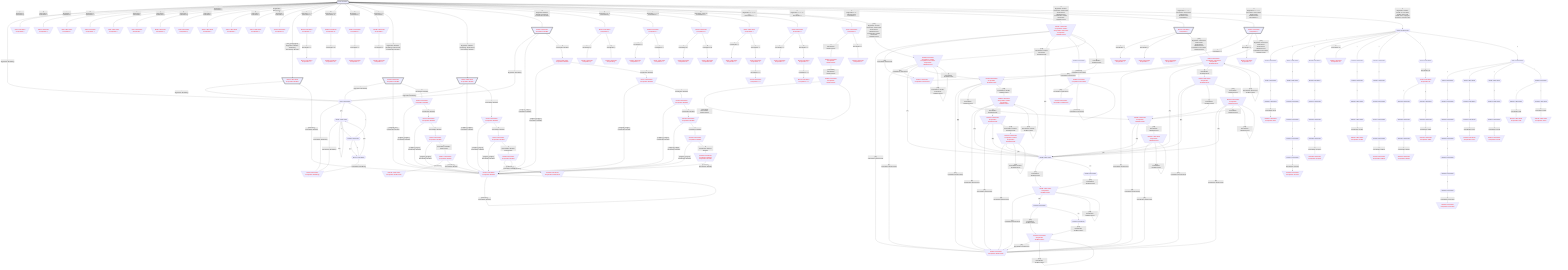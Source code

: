 flowchart
classDef c0001 color:#FF0000;
classDef c0010 stroke-dasharray: 10 10;
classDef c0011 stroke-dasharray: 10 10,color:#FF0000;
classDef c0100 fill:#BB66EE;
classDef c0101 fill:#BB66EE,color:#FF0000;
classDef c0110 fill:#BB66EE,stroke-dasharray: 10 10;
classDef c0111 fill:#BB66EE,stroke-dasharray: 10 10,color:#FF0000;
classDef c1000 stroke:#333,stroke-width:4px;
classDef c1001 stroke:#333,stroke-width:4px,color:#FF0000;
classDef c1010 stroke:#333,stroke-width:4px,stroke-dasharray: 10 10;
classDef c1011 stroke:#333,stroke-width:4px,stroke-dasharray: 10 10,color:#FF0000;
classDef c1100 stroke:#333,stroke-width:4px,fill:#BB66EE;
classDef c1101 stroke:#333,stroke-width:4px,fill:#BB66EE,color:#FF0000;
classDef c1110 stroke:#333,stroke-width:4px,fill:#BB66EE,stroke-dasharray: 10 10;
classDef c1111 stroke:#333,stroke-width:4px,fill:#BB66EE,stroke-dasharray: 10 10,color:#FF0000;
DFA0{{"DFA0 wholeStart"}}
class DFA0 c1000;
DFA1{{"DFA1 1 NFA States"}}
DFA2[\"DFA2 1 NFA States
AcceptToken '}'"/]
class DFA2 c0001;
DFA3[\"DFA3 1 NFA States
AcceptToken '{'"/]
class DFA3 c0001;
DFA4[\"DFA4 1 NFA States
AcceptToken ':'"/]
class DFA4 c0001;
DFA5[\"DFA5 1 NFA States
AcceptToken '?'"/]
class DFA5 c0001;
DFA6[\"DFA6 1 NFA States
AcceptToken '~'"/]
class DFA6 c0001;
DFA7[\"DFA7 1 NFA States
AcceptToken '.'"/]
class DFA7 c0001;
DFA8[\"DFA8 1 NFA States
AcceptToken ']'"/]
class DFA8 c0001;
DFA9[\"DFA9 1 NFA States
AcceptToken '['"/]
class DFA9 c0001;
DFA10[\"DFA10 1 NFA States
AcceptToken ';'"/]
class DFA10 c0001;
DFA11[\"DFA11 1 NFA States
AcceptToken ','"/]
class DFA11 c0001;
DFA12[\"DFA12 1 NFA States
AcceptToken ')'"/]
class DFA12 c0001;
DFA13[\"DFA13 1 NFA States
AcceptToken '('"/]
class DFA13 c0001;
DFA14[\"DFA14 2 NFA States
AcceptToken 'identifier'"/]
class DFA14 c1001;
DFA15[\"DFA15 2 NFA States
AcceptToken '='"/]
class DFA15 c0001;
DFA16[\"DFA16 2 NFA States
AcceptToken '%'"/]
class DFA16 c0001;
DFA17[\"DFA17 2 NFA States
AcceptToken '*'"/]
class DFA17 c0001;
DFA18[\"DFA18 2 NFA States
AcceptToken '!'"/]
class DFA18 c0001;
DFA19[\"DFA19 3 NFA States
AcceptToken 'identifier'"/]
class DFA19 c1001;
DFA20[\"DFA20 3 NFA States
AcceptToken 'identifier'"/]
class DFA20 c1001;
DFA21[\"DFA21 3 NFA States
AcceptToken 'identifier'"/]
class DFA21 c1001;
DFA22[\"DFA22 3 NFA States
AcceptToken '|'"/]
class DFA22 c0001;
DFA23[\"DFA23 3 NFA States
AcceptToken '^'"/]
class DFA23 c0001;
DFA24[\"DFA24 3 NFA States
AcceptToken '&'"/]
class DFA24 c0001;
DFA25[\"DFA25 4 NFA States
AcceptToken '>'"/]
class DFA25 c0001;
DFA26[\"DFA26 4 NFA States
AcceptToken '<'"/]
class DFA26 c0001;
DFA27[\"DFA27 3 NFA States
AcceptToken '/'"/]
class DFA27 c0001;
DFA28[\"DFA28 5 NFA States
AcceptToken 'number'
AcceptToken 'intConstant'
AcceptToken 'doubleConstant'"/]
class DFA28 c0001;
DFA29[\"DFA29 7 NFA States
AcceptToken 'number'
AcceptToken 'intConstant'
AcceptToken 'doubleConstant'"/]
class DFA29 c0001;
DFA30[\"DFA30 7 NFA States
AcceptToken '-'"/]
class DFA30 c1001;
DFA31[\"DFA31 7 NFA States
AcceptToken '+'"/]
class DFA31 c1001;
DFA32{{"DFA32 14 NFA States"}}
DFA33[\"DFA33 1 NFA States
AcceptToken 'literalString'"/]
class DFA33 c0001;
DFA34{{"DFA34 1 NFA States"}}
DFA35{{"DFA35 1 NFA States"}}
DFA36[\"DFA36 1 NFA States
AcceptToken 'identifier'"/]
class DFA36 c0001;
DFA37[\"DFA37 1 NFA States
AcceptToken '=='"/]
class DFA37 c0001;
DFA38[\"DFA38 1 NFA States
AcceptToken '%='"/]
class DFA38 c0001;
DFA39[\"DFA39 1 NFA States
AcceptToken '*='"/]
class DFA39 c0001;
DFA40[\"DFA40 1 NFA States
AcceptToken '!='"/]
class DFA40 c0001;
DFA41[\"DFA41 2 NFA States
AcceptToken 'identifier'"/]
class DFA41 c0001;
DFA42[\"DFA42 2 NFA States
AcceptToken 'identifier'"/]
class DFA42 c0001;
DFA43[\"DFA43 2 NFA States
AcceptToken 'identifier'"/]
class DFA43 c0001;
DFA44[\"DFA44 1 NFA States
AcceptToken '|='"/]
class DFA44 c0001;
DFA45[\"DFA45 1 NFA States
AcceptToken '||'"/]
class DFA45 c0001;
DFA46[\"DFA46 1 NFA States
AcceptToken '^='"/]
class DFA46 c0001;
DFA47[\"DFA47 1 NFA States
AcceptToken '^^'"/]
class DFA47 c0001;
DFA48[\"DFA48 1 NFA States
AcceptToken '&='"/]
class DFA48 c0001;
DFA49[\"DFA49 1 NFA States
AcceptToken '&&'"/]
class DFA49 c0001;
DFA50[\"DFA50 1 NFA States
AcceptToken '>='"/]
class DFA50 c0001;
DFA51[\"DFA51 2 NFA States
AcceptToken '>>'"/]
class DFA51 c0001;
DFA52[\"DFA52 1 NFA States
AcceptToken '<='"/]
class DFA52 c0001;
DFA53[\"DFA53 2 NFA States
AcceptToken '<<'"/]
class DFA53 c0001;
DFA54[\"DFA54 1 NFA States
AcceptToken 'inlineComment'"/]
class DFA54 c0001;
DFA55[\"DFA55 1 NFA States
AcceptToken '/='"/]
class DFA55 c0001;
DFA56[\"DFA56 1 NFA States
AcceptToken 'floatConstant'"/]
class DFA56 c0001;
DFA57[\"DFA57 1 NFA States
AcceptToken 'uintConstant'"/]
class DFA57 c0001;
DFA58{{"DFA58 2 NFA States"}}
DFA59[\"DFA59 3 NFA States
AcceptToken 'doubleConstant'"/]
class DFA59 c0001;
DFA60{{"DFA60 2 NFA States"}}
DFA61[\"DFA61 1 NFA States
AcceptToken '-='"/]
class DFA61 c0001;
DFA62[\"DFA62 1 NFA States
AcceptToken '--'"/]
class DFA62 c0001;
DFA63[\"DFA63 4 NFA States
AcceptToken 'intConstant'
AcceptToken 'doubleConstant'"/]
class DFA63 c0001;
DFA64[\"DFA64 1 NFA States
AcceptToken '+='"/]
class DFA64 c0001;
DFA65[\"DFA65 1 NFA States
AcceptToken '++'"/]
class DFA65 c0001;
DFA66{{"DFA66 1 NFA States"}}
DFA67{{"DFA67 1 NFA States"}}
DFA68{{"DFA68 1 NFA States"}}
DFA69[\"DFA69 1 NFA States
AcceptToken '##'"/]
class DFA69 c0001;
DFA70{{"DFA70 1 NFA States"}}
DFA71{{"DFA71 1 NFA States"}}
DFA72{{"DFA72 3 NFA States"}}
DFA73{{"DFA73 5 NFA States"}}
DFA74{{"DFA74 1 NFA States"}}
DFA75[\"DFA75 2 NFA States
AcceptToken 'identifier'"/]
class DFA75 c0001;
DFA76[\"DFA76 2 NFA States
AcceptToken 'identifier'"/]
class DFA76 c0001;
DFA77[\"DFA77 2 NFA States
AcceptToken 'identifier'"/]
class DFA77 c0001;
DFA78[\"DFA78 1 NFA States
AcceptToken '>>='"/]
class DFA78 c0001;
DFA79[\"DFA79 1 NFA States
AcceptToken '<<='"/]
class DFA79 c0001;
DFA80[\"DFA80 1 NFA States
AcceptToken 'inlineComment'"/]
class DFA80 c0001;
DFA81[\"DFA81 2 NFA States
AcceptToken 'doubleConstant'"/]
class DFA81 c0001;
DFA82{{"DFA82 2 NFA States"}}
DFA83[\"DFA83 2 NFA States
AcceptToken 'doubleConstant'"/]
class DFA83 c0001;
DFA84[\"DFA84 3 NFA States
AcceptToken 'number'
AcceptToken 'doubleConstant'"/]
class DFA84 c0001;
DFA85[\"DFA85 2 NFA States
AcceptToken 'intConstant'"/]
class DFA85 c0001;
DFA86[\"DFA86 2 NFA States
AcceptToken 'doubleConstant'"/]
class DFA86 c0001;
DFA87{{"DFA87 1 NFA States"}}
DFA88{{"DFA88 1 NFA States"}}
DFA89{{"DFA89 1 NFA States"}}
DFA90{{"DFA90 1 NFA States"}}
DFA91{{"DFA91 1 NFA States"}}
DFA92[\"DFA92 3 NFA States
AcceptToken '#if'"/]
class DFA92 c0001;
DFA93{{"DFA93 1 NFA States"}}
DFA94{{"DFA94 1 NFA States"}}
DFA95{{"DFA95 1 NFA States"}}
DFA96{{"DFA96 2 NFA States"}}
DFA97[\"DFA97 2 NFA States
AcceptToken 'identifier'"/]
class DFA97 c0001;
DFA98[\"DFA98 2 NFA States
AcceptToken 'identifier'"/]
class DFA98 c0001;
DFA99[\"DFA99 2 NFA States
AcceptToken 'identifier'"/]
class DFA99 c0001;
DFA100{{"DFA100 2 NFA States"}}
DFA101[\"DFA101 2 NFA States
AcceptToken 'doubleConstant'"/]
class DFA101 c0001;
DFA102[\"DFA102 3 NFA States
AcceptToken 'doubleConstant'"/]
class DFA102 c0001;
DFA103[\"DFA103 1 NFA States
AcceptToken 'uintConstant'"/]
class DFA103 c0001;
DFA104[\"DFA104 2 NFA States
AcceptToken 'doubleConstant'"/]
class DFA104 c0001;
DFA105{{"DFA105 1 NFA States"}}
DFA106{{"DFA106 1 NFA States"}}
DFA107{{"DFA107 1 NFA States"}}
DFA108{{"DFA108 1 NFA States"}}
DFA109{{"DFA109 1 NFA States"}}
DFA110{{"DFA110 1 NFA States"}}
DFA111{{"DFA111 1 NFA States"}}
DFA112{{"DFA112 1 NFA States"}}
DFA113{{"DFA113 1 NFA States"}}
DFA114{{"DFA114 1 NFA States"}}
DFA115{{"DFA115 1 NFA States"}}
DFA116{{"DFA116 1 NFA States"}}
DFA117[\"DFA117 2 NFA States
AcceptToken 'identifier'"/]
class DFA117 c0001;
DFA118[\"DFA118 1 NFA States
AcceptToken 'boolConstant'"/]
class DFA118 c0001;
DFA119[\"DFA119 2 NFA States
AcceptToken 'identifier'"/]
class DFA119 c0001;
DFA120[\"DFA120 2 NFA States
AcceptToken 'doubleConstant'"/]
class DFA120 c0001;
DFA121{{"DFA121 2 NFA States"}}
DFA122[\"DFA122 3 NFA States
AcceptToken 'number'
AcceptToken 'doubleConstant'"/]
class DFA122 c0001;
DFA123[\"DFA123 1 NFA States
AcceptToken '#line'"/]
class DFA123 c0001;
DFA124{{"DFA124 1 NFA States"}}
DFA125{{"DFA125 1 NFA States"}}
DFA126{{"DFA126 1 NFA States"}}
DFA127{{"DFA127 1 NFA States"}}
DFA128{{"DFA128 1 NFA States"}}
DFA129{{"DFA129 1 NFA States"}}
DFA130{{"DFA130 1 NFA States"}}
DFA131{{"DFA131 1 NFA States"}}
DFA132{{"DFA132 1 NFA States"}}
DFA133[\"DFA133 1 NFA States
AcceptToken '#elif'"/]
class DFA133 c0001;
DFA134[\"DFA134 1 NFA States
AcceptToken '#else'"/]
class DFA134 c0001;
DFA135[\"DFA135 1 NFA States
AcceptToken 'boolConstant'"/]
class DFA135 c0001;
DFA136[\"DFA136 2 NFA States
AcceptToken 'identifier'"/]
class DFA136 c0001;
DFA137{{"DFA137 1 NFA States"}}
DFA138{{"DFA138 1 NFA States"}}
DFA139[\"DFA139 1 NFA States
AcceptToken '#undef'"/]
class DFA139 c0001;
DFA140{{"DFA140 1 NFA States"}}
DFA141{{"DFA141 1 NFA States"}}
DFA142[\"DFA142 1 NFA States
AcceptToken '#ifdef'"/]
class DFA142 c0001;
DFA143{{"DFA143 1 NFA States"}}
DFA144[\"DFA144 1 NFA States
AcceptToken '#error'"/]
class DFA144 c0001;
DFA145[\"DFA145 1 NFA States
AcceptToken '#endif'"/]
class DFA145 c0001;
DFA146[\"DFA146 2 NFA States
AcceptToken 'defined'
AcceptToken 'identifier'"/]
class DFA146 c0001;
DFA147{{"DFA147 1 NFA States"}}
DFA148[\"DFA148 1 NFA States
AcceptToken '#pragma'"/]
class DFA148 c0001;
DFA149[\"DFA149 1 NFA States
AcceptToken '#define'"/]
class DFA149 c0001;
DFA150[\"DFA150 1 NFA States
AcceptToken '#ifndef'"/]
class DFA150 c0001;
DFA151{{"DFA151 1 NFA States"}}
DFA152[\"DFA152 1 NFA States
AcceptToken '#version'"/]
class DFA152 c0001;
DFA153{{"DFA153 1 NFA States"}}
DFA154{{"DFA154 1 NFA States"}}
DFA155[\"DFA155 1 NFA States
AcceptToken '#extension'"/]
class DFA155 c0001;
DFA0 -->|"#34;
BeginToken 'literalString' "|DFA1
DFA0 -->|"}
BeginToken '}' 
ExtendToken '}' "|DFA2
DFA0 -->|"#92;{
BeginToken '{' 
ExtendToken '{' "|DFA3
DFA0 -->|":
BeginToken ':' 
ExtendToken ':' "|DFA4
DFA0 -->|"#92;?
BeginToken '?' 
ExtendToken '?' "|DFA5
DFA0 -->|"~
BeginToken '~' 
ExtendToken '~' "|DFA6
DFA0 -->|"#92;.
BeginToken '.' 
ExtendToken '.' "|DFA7
DFA0 -->|"]
BeginToken ']' 
ExtendToken ']' "|DFA8
DFA0 -->|"#92;[
BeginToken '[' 
ExtendToken '[' "|DFA9
DFA0 -->|";
BeginToken ';' 
ExtendToken ';' "|DFA10
DFA0 -->|",
BeginToken ',' 
ExtendToken ',' "|DFA11
DFA0 -->|"#92;)
BeginToken ')' 
ExtendToken ')' "|DFA12
DFA0 -->|"#92;(
BeginToken '(' 
ExtendToken '(' "|DFA13
DFA0 -->|"[A-Z]_[a-c]e[g-s][u-z]
BeginToken 'identifier' 'literalString' 
ExtendToken 'identifier' "|DFA14
DFA0 -->|"=
BeginToken '==' '=' 
ExtendToken '=' "|DFA15
DFA0 -->|"%
BeginToken '%' '%=' 
ExtendToken '%' "|DFA16
DFA0 -->|"#92;#42;
BeginToken '#42;' '#42;=' 
ExtendToken '#42;' "|DFA17
DFA0 -->|"!
BeginToken '!' '!=' 
ExtendToken '!' "|DFA18
DFA0 -->|"f
BeginToken 'identifier' 'literalString' 'boolConstant' 
ExtendToken 'identifier' "|DFA19
DFA0 -->|"t
BeginToken 'identifier' 'literalString' 'boolConstant' 
ExtendToken 'identifier' "|DFA20
DFA0 -->|"d
BeginToken 'defined' 'identifier' 'literalString' 
ExtendToken 'identifier' "|DFA21
DFA0 -->|"#92;|
BeginToken '|' '||' '|=' 
ExtendToken '|' "|DFA22
DFA0 -->|"^
BeginToken '^' '^^' '^=' 
ExtendToken '^' "|DFA23
DFA0 -->|"&
BeginToken '&' '&&' '&=' 
ExtendToken '&' "|DFA24
DFA0 -->|">
BeginToken '>>' '>' '>=' '>>=' 
ExtendToken '>' "|DFA25
DFA0 -->|"#92;<
BeginToken '<<' '<' '<=' '<<=' 
ExtendToken '<' "|DFA26
DFA0 -->|"#92;/
BeginToken '/' '/=' 'inlineComment' 
ExtendToken '/' "|DFA27
DFA0 -->|"[1-9]
BeginToken 'number' 'intConstant' 'uintConstant' 'floatConstant' 'doubleConstant' 
ExtendToken 'number' 'intConstant' 'doubleConstant' "|DFA28
DFA0 -->|"0
BeginToken 'number' 'intConstant' 'uintConstant' 'floatConstant' 'doubleConstant' 
ExtendToken 'number' 'intConstant' 'doubleConstant' "|DFA29
DFA0 -->|"-
BeginToken '--' '-' '-=' 'intConstant' 'uintConstant' 'floatConstant' 'doubleConstant' 
ExtendToken '-' "|DFA30
DFA0 -->|"#92;+
BeginToken '++' '+' '+=' 'intConstant' 'uintConstant' 'floatConstant' 'doubleConstant' 
ExtendToken '+' "|DFA31
DFA0 -->|"#35;
BeginToken '#35;define' '#35;undef' '#35;#35;' '#35;if' '#35;ifdef' '#35;ifndef' '#35;else' '#35;elif' '#35;endif' '#35;error' '#35;pragma' '#35;extension' '#35;version' '#35;line' "|DFA32
DFA1 -->|"#34;
ExtendToken 'literalString' "|DFA33
DFA1 -->|"[^#92;#92;#34;]"|DFA34
DFA1 -->|"#92;#92;"|DFA35
DFA14 -->|"#34;
BeginToken 'literalString' "|DFA1
DFA14 -->|"[a-zA-Z0-9_]
ExtendToken 'identifier' "|DFA36
DFA15 -->|"=
ExtendToken '==' "|DFA37
DFA16 -->|"=
ExtendToken '%=' "|DFA38
DFA17 -->|"=
ExtendToken '#42;=' "|DFA39
DFA18 -->|"=
ExtendToken '!=' "|DFA40
DFA19 -->|"#34;
BeginToken 'literalString' "|DFA1
DFA19 -->|"[0-9][A-Z]_[b-z]
ExtendToken 'identifier' "|DFA36
DFA19 -->|"a
ExtendToken 'identifier' "|DFA41
DFA20 -->|"#34;
BeginToken 'literalString' "|DFA1
DFA20 -->|"[0-9][A-Z]_[a-q][s-z]
ExtendToken 'identifier' "|DFA36
DFA20 -->|"r
ExtendToken 'identifier' "|DFA42
DFA21 -->|"#34;
BeginToken 'literalString' "|DFA1
DFA21 -->|"[0-9][A-Z]_[a-d][f-z]
ExtendToken 'identifier' "|DFA36
DFA21 -->|"e
ExtendToken 'identifier' "|DFA43
DFA22 -->|"=
ExtendToken '|=' "|DFA44
DFA22 -->|"#92;|
ExtendToken '||' "|DFA45
DFA23 -->|"=
ExtendToken '^=' "|DFA46
DFA23 -->|"^
ExtendToken '^^' "|DFA47
DFA24 -->|"=
ExtendToken '&=' "|DFA48
DFA24 -->|"&
ExtendToken '&&' "|DFA49
DFA25 -->|"=
ExtendToken '>=' "|DFA50
DFA25 -->|">
ExtendToken '>>' "|DFA51
DFA26 -->|"=
ExtendToken '<=' "|DFA52
DFA26 -->|"#92;<
ExtendToken '<<' "|DFA53
DFA27 -->|"#92;/
ExtendToken 'inlineComment' "|DFA54
DFA27 -->|"=
ExtendToken '/=' "|DFA55
DFA28 -->|"[fF]
ExtendToken 'floatConstant' "|DFA56
DFA28 -->|"[uU]
ExtendToken 'uintConstant' "|DFA57
DFA28 -->|"[Ee]"|DFA58
DFA28 -->|"[.]
ExtendToken 'doubleConstant' "|DFA59
DFA28 -->|"[0-9]
ExtendToken 'number' 'intConstant' 'doubleConstant' "|DFA28
DFA29 -->|"[fF]
ExtendToken 'floatConstant' "|DFA56
DFA29 -->|"[uU]
ExtendToken 'uintConstant' "|DFA57
DFA29 -->|"[Ee]"|DFA58
DFA29 -->|"x"|DFA60
DFA29 -->|"[.]
ExtendToken 'doubleConstant' "|DFA59
DFA29 -->|"[0-9]
ExtendToken 'number' 'intConstant' 'doubleConstant' "|DFA28
DFA30 -->|"=
ExtendToken '-=' "|DFA61
DFA30 -->|"-
ExtendToken '--' "|DFA62
DFA30 -->|"[0-9]
BeginToken 'intConstant' 'uintConstant' 'floatConstant' 'doubleConstant' 
ExtendToken 'intConstant' 'doubleConstant' "|DFA63
DFA31 -->|"=
ExtendToken '+=' "|DFA64
DFA31 -->|"#92;+
ExtendToken '++' "|DFA65
DFA31 -->|"[0-9]
BeginToken 'intConstant' 'uintConstant' 'floatConstant' 'doubleConstant' 
ExtendToken 'intConstant' 'doubleConstant' "|DFA63
DFA32 -->|"l"|DFA66
DFA32 -->|"v"|DFA67
DFA32 -->|"p"|DFA68
DFA32 -->|"#35;
ExtendToken '#35;#35;' "|DFA69
DFA32 -->|"u"|DFA70
DFA32 -->|"d"|DFA71
DFA32 -->|"i"|DFA72
DFA32 -->|"e"|DFA73
DFA34 -->|"#34;
ExtendToken 'literalString' "|DFA33
DFA34 -->|"[^#92;#92;#34;]"|DFA34
DFA34 -->|"#92;#92;"|DFA35
DFA35 -->|"[#32;-~]"|DFA74
DFA36 -->|"[a-zA-Z0-9_]
ExtendToken 'identifier' "|DFA36
DFA41 -->|"[0-9][A-Z]_[a-k][m-z]
ExtendToken 'identifier' "|DFA36
DFA41 -->|"l
ExtendToken 'identifier' "|DFA75
DFA42 -->|"[0-9][A-Z]_[a-t][v-z]
ExtendToken 'identifier' "|DFA36
DFA42 -->|"u
ExtendToken 'identifier' "|DFA76
DFA43 -->|"[0-9][A-Z]_[a-e][g-z]
ExtendToken 'identifier' "|DFA36
DFA43 -->|"f
ExtendToken 'identifier' "|DFA77
DFA51 -->|"=
ExtendToken '>>=' "|DFA78
DFA53 -->|"=
ExtendToken '<<=' "|DFA79
DFA54 -->|"[^#92;n#92;r#92;u0000]
ExtendToken 'inlineComment' "|DFA80
DFA58 -->|"[0-9]
ExtendToken 'doubleConstant' "|DFA81
DFA58 -->|"[-+]"|DFA82
DFA59 -->|"[fF]
ExtendToken 'floatConstant' "|DFA56
DFA59 -->|"[Ee]"|DFA58
DFA59 -->|"[.]
ExtendToken 'doubleConstant' "|DFA83
DFA59 -->|"[0-9]
ExtendToken 'number' 'doubleConstant' "|DFA84
DFA60 -->|"[0-9A-Fa-f]
ExtendToken 'intConstant' "|DFA85
DFA63 -->|"[fF]
ExtendToken 'floatConstant' "|DFA56
DFA63 -->|"[uU]
ExtendToken 'uintConstant' "|DFA57
DFA63 -->|"[Ee]"|DFA58
DFA63 -->|"[.]
ExtendToken 'doubleConstant' "|DFA86
DFA63 -->|"[0-9]
ExtendToken 'intConstant' 'doubleConstant' "|DFA63
DFA66 -->|"i"|DFA87
DFA67 -->|"e"|DFA88
DFA68 -->|"r"|DFA89
DFA70 -->|"n"|DFA90
DFA71 -->|"e"|DFA91
DFA72 -->|"f
ExtendToken '#35;if' "|DFA92
DFA73 -->|"x"|DFA93
DFA73 -->|"r"|DFA94
DFA73 -->|"n"|DFA95
DFA73 -->|"l"|DFA96
DFA74 -->|"#34;
ExtendToken 'literalString' "|DFA33
DFA74 -->|"[^#92;#92;#34;]"|DFA34
DFA74 -->|"#92;#92;"|DFA35
DFA75 -->|"[0-9][A-Z]_[a-r][t-z]
ExtendToken 'identifier' "|DFA36
DFA75 -->|"s
ExtendToken 'identifier' "|DFA97
DFA76 -->|"[0-9][A-Z]_[a-d][f-z]
ExtendToken 'identifier' "|DFA36
DFA76 -->|"e
ExtendToken 'identifier' 'boolConstant' "|DFA98
DFA77 -->|"[0-9][A-Z]_[a-h][j-z]
ExtendToken 'identifier' "|DFA36
DFA77 -->|"i
ExtendToken 'identifier' "|DFA99
DFA80 -->|"[^#92;n#92;r#92;u0000]
ExtendToken 'inlineComment' "|DFA80
DFA81 -->|"[fF]
ExtendToken 'floatConstant' "|DFA56
DFA81 -->|"[Ee]"|DFA100
DFA81 -->|"[0-9]
ExtendToken 'doubleConstant' "|DFA81
DFA82 -->|"[0-9]
ExtendToken 'doubleConstant' "|DFA81
DFA83 -->|"[fF]
ExtendToken 'floatConstant' "|DFA56
DFA83 -->|"[Ee]"|DFA58
DFA83 -->|"[0-9]
ExtendToken 'doubleConstant' "|DFA101
DFA84 -->|"[fF]
ExtendToken 'floatConstant' "|DFA56
DFA84 -->|"[Ee]"|DFA58
DFA84 -->|"[.]
ExtendToken 'doubleConstant' "|DFA102
DFA84 -->|"[0-9]
ExtendToken 'number' 'doubleConstant' "|DFA84
DFA85 -->|"[uU]
ExtendToken 'uintConstant' "|DFA103
DFA85 -->|"[0-9A-Fa-f]
ExtendToken 'intConstant' "|DFA85
DFA86 -->|"[fF]
ExtendToken 'floatConstant' "|DFA56
DFA86 -->|"[Ee]"|DFA58
DFA86 -->|"[.]
ExtendToken 'doubleConstant' "|DFA83
DFA86 -->|"[0-9]
ExtendToken 'doubleConstant' "|DFA104
DFA87 -->|"n"|DFA105
DFA88 -->|"r"|DFA106
DFA89 -->|"a"|DFA107
DFA90 -->|"d"|DFA108
DFA91 -->|"f"|DFA109
DFA92 -->|"n"|DFA110
DFA92 -->|"d"|DFA111
DFA93 -->|"t"|DFA112
DFA94 -->|"r"|DFA113
DFA95 -->|"d"|DFA114
DFA96 -->|"i"|DFA115
DFA96 -->|"s"|DFA116
DFA97 -->|"[0-9][A-Z]_[a-d][f-z]
ExtendToken 'identifier' "|DFA36
DFA97 -->|"e
ExtendToken 'identifier' 'boolConstant' "|DFA117
DFA98 -->|"[^a-zA-Z0-9_]"|DFA118
DFA98 -->|"[a-zA-Z0-9_]
ExtendToken 'identifier' "|DFA36
DFA99 -->|"[0-9][A-Z]_[a-m][o-z]
ExtendToken 'identifier' "|DFA36
DFA99 -->|"n
ExtendToken 'identifier' "|DFA119
DFA100 -->|"[0-9]
ExtendToken 'doubleConstant' "|DFA120
DFA100 -->|"[-+]"|DFA121
DFA101 -->|"[fF]
ExtendToken 'floatConstant' "|DFA56
DFA101 -->|"[Ee]"|DFA58
DFA101 -->|"[0-9]
ExtendToken 'doubleConstant' "|DFA101
DFA102 -->|"[fF]
ExtendToken 'floatConstant' "|DFA56
DFA102 -->|"[Ee]"|DFA58
DFA102 -->|"[0-9]
ExtendToken 'number' 'doubleConstant' "|DFA122
DFA104 -->|"[fF]
ExtendToken 'floatConstant' "|DFA56
DFA104 -->|"[Ee]"|DFA58
DFA104 -->|"[.]
ExtendToken 'doubleConstant' "|DFA83
DFA104 -->|"[0-9]
ExtendToken 'doubleConstant' "|DFA104
DFA105 -->|"e
ExtendToken '#35;line' "|DFA123
DFA106 -->|"s"|DFA124
DFA107 -->|"g"|DFA125
DFA108 -->|"e"|DFA126
DFA109 -->|"i"|DFA127
DFA110 -->|"d"|DFA128
DFA111 -->|"e"|DFA129
DFA112 -->|"e"|DFA130
DFA113 -->|"o"|DFA131
DFA114 -->|"i"|DFA132
DFA115 -->|"f
ExtendToken '#35;elif' "|DFA133
DFA116 -->|"e
ExtendToken '#35;else' "|DFA134
DFA117 -->|"[^a-zA-Z0-9_]"|DFA135
DFA117 -->|"[a-zA-Z0-9_]
ExtendToken 'identifier' "|DFA36
DFA119 -->|"[0-9][A-Z]_[a-d][f-z]
ExtendToken 'identifier' "|DFA36
DFA119 -->|"e
ExtendToken 'identifier' "|DFA136
DFA120 -->|"[fF]
ExtendToken 'floatConstant' "|DFA56
DFA120 -->|"[0-9]
ExtendToken 'doubleConstant' "|DFA120
DFA121 -->|"[0-9]
ExtendToken 'doubleConstant' "|DFA120
DFA122 -->|"[fF]
ExtendToken 'floatConstant' "|DFA56
DFA122 -->|"[Ee]"|DFA58
DFA122 -->|"[0-9]
ExtendToken 'number' 'doubleConstant' "|DFA122
DFA124 -->|"i"|DFA137
DFA125 -->|"m"|DFA138
DFA126 -->|"f
ExtendToken '#35;undef' "|DFA139
DFA127 -->|"n"|DFA140
DFA128 -->|"e"|DFA141
DFA129 -->|"f
ExtendToken '#35;ifdef' "|DFA142
DFA130 -->|"n"|DFA143
DFA131 -->|"r
ExtendToken '#35;error' "|DFA144
DFA132 -->|"f
ExtendToken '#35;endif' "|DFA145
DFA136 -->|"[0-9][A-Z]_[a-c][e-z]
ExtendToken 'identifier' "|DFA36
DFA136 -->|"d
ExtendToken 'defined' 'identifier' "|DFA146
DFA137 -->|"o"|DFA147
DFA138 -->|"a
ExtendToken '#35;pragma' "|DFA148
DFA140 -->|"e
ExtendToken '#35;define' "|DFA149
DFA141 -->|"f
ExtendToken '#35;ifndef' "|DFA150
DFA143 -->|"s"|DFA151
DFA146 -->|"[a-zA-Z0-9_]
ExtendToken 'identifier' "|DFA36
DFA147 -->|"n
ExtendToken '#35;version' "|DFA152
DFA151 -->|"i"|DFA153
DFA153 -->|"o"|DFA154
DFA154 -->|"n
ExtendToken '#35;extension' "|DFA155